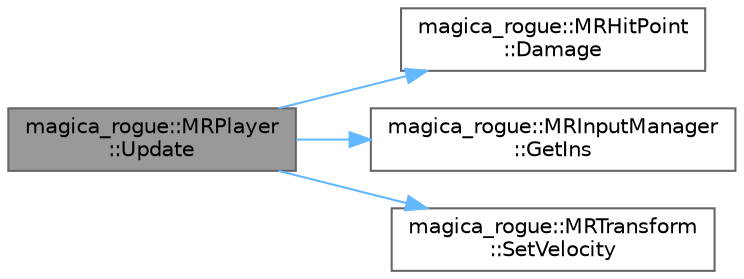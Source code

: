 digraph "magica_rogue::MRPlayer::Update"
{
 // LATEX_PDF_SIZE
  bgcolor="transparent";
  edge [fontname=Helvetica,fontsize=10,labelfontname=Helvetica,labelfontsize=10];
  node [fontname=Helvetica,fontsize=10,shape=box,height=0.2,width=0.4];
  rankdir="LR";
  Node1 [id="Node000001",label="magica_rogue::MRPlayer\l::Update",height=0.2,width=0.4,color="gray40", fillcolor="grey60", style="filled", fontcolor="black",tooltip="更新"];
  Node1 -> Node2 [id="edge1_Node000001_Node000002",color="steelblue1",style="solid",tooltip=" "];
  Node2 [id="Node000002",label="magica_rogue::MRHitPoint\l::Damage",height=0.2,width=0.4,color="grey40", fillcolor="white", style="filled",URL="$classmagica__rogue_1_1_m_r_hit_point.html#ac1d59aa01ac5ebf77bf2d64ed08b64fa",tooltip="ダメージ"];
  Node1 -> Node3 [id="edge2_Node000001_Node000003",color="steelblue1",style="solid",tooltip=" "];
  Node3 [id="Node000003",label="magica_rogue::MRInputManager\l::GetIns",height=0.2,width=0.4,color="grey40", fillcolor="white", style="filled",URL="$classmagica__rogue_1_1_m_r_input_manager.html#a5f38ea78069f5490c67de63b1f6b9e55",tooltip=" "];
  Node1 -> Node4 [id="edge3_Node000001_Node000004",color="steelblue1",style="solid",tooltip=" "];
  Node4 [id="Node000004",label="magica_rogue::MRTransform\l::SetVelocity",height=0.2,width=0.4,color="grey40", fillcolor="white", style="filled",URL="$classmagica__rogue_1_1_m_r_transform.html#a8c4cd50d2504ef7f0b96fc9be23fd6e8",tooltip="速度を設定"];
}
